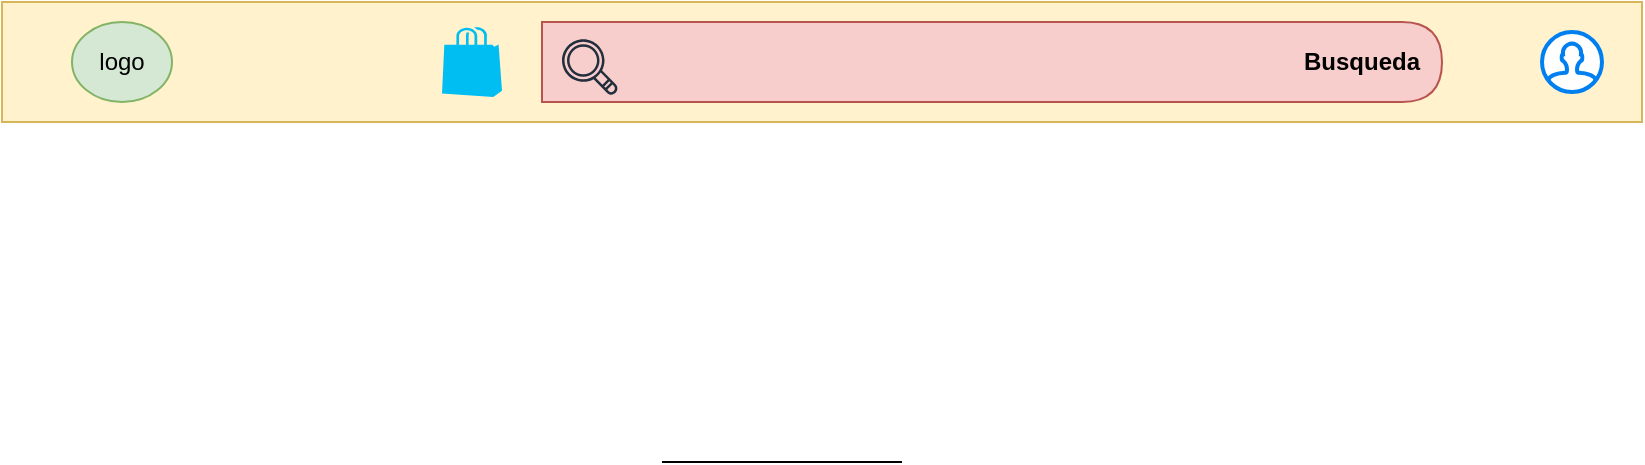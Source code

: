 <mxfile version="21.6.2" type="github">
  <diagram name="Página-1" id="2y5C5awGx7r07g59Db29">
    <mxGraphModel dx="880" dy="514" grid="1" gridSize="10" guides="1" tooltips="1" connect="1" arrows="1" fold="1" page="1" pageScale="1" pageWidth="827" pageHeight="1169" math="0" shadow="0">
      <root>
        <mxCell id="0" />
        <mxCell id="1" parent="0" />
        <mxCell id="eM6mYcKn4AY1nrG-l5ZO-22" value="" style="group" vertex="1" connectable="0" parent="1">
          <mxGeometry width="820" height="60" as="geometry" />
        </mxCell>
        <mxCell id="eM6mYcKn4AY1nrG-l5ZO-5" value="" style="rounded=0;whiteSpace=wrap;html=1;fillColor=#fff2cc;strokeColor=#d6b656;" vertex="1" parent="eM6mYcKn4AY1nrG-l5ZO-22">
          <mxGeometry width="820" height="60" as="geometry" />
        </mxCell>
        <mxCell id="eM6mYcKn4AY1nrG-l5ZO-4" value="&lt;font style=&quot;vertical-align: inherit;&quot;&gt;&lt;font style=&quot;vertical-align: inherit;&quot;&gt;logo&lt;/font&gt;&lt;/font&gt;" style="ellipse;whiteSpace=wrap;html=1;align=center;fillColor=#d5e8d4;strokeColor=#82b366;" vertex="1" parent="eM6mYcKn4AY1nrG-l5ZO-22">
          <mxGeometry x="35" y="10" width="50" height="40" as="geometry" />
        </mxCell>
        <mxCell id="eM6mYcKn4AY1nrG-l5ZO-8" value="" style="shape=delay;whiteSpace=wrap;html=1;strokeColor=#b85450;shadow=0;fillColor=#f8cecc;" vertex="1" parent="eM6mYcKn4AY1nrG-l5ZO-22">
          <mxGeometry x="270" y="10" width="450" height="40" as="geometry" />
        </mxCell>
        <mxCell id="eM6mYcKn4AY1nrG-l5ZO-12" value="" style="sketch=0;outlineConnect=0;fontColor=#232F3E;gradientColor=none;fillColor=#232F3D;strokeColor=none;dashed=0;verticalLabelPosition=bottom;verticalAlign=top;align=center;html=1;fontSize=12;fontStyle=0;aspect=fixed;pointerEvents=1;shape=mxgraph.aws4.magnifying_glass;" vertex="1" parent="eM6mYcKn4AY1nrG-l5ZO-22">
          <mxGeometry x="280" y="18.5" width="28" height="28" as="geometry" />
        </mxCell>
        <mxCell id="eM6mYcKn4AY1nrG-l5ZO-14" value="" style="html=1;verticalLabelPosition=bottom;align=center;labelBackgroundColor=#ffffff;verticalAlign=top;strokeWidth=2;strokeColor=#0080F0;shadow=0;dashed=0;shape=mxgraph.ios7.icons.user;" vertex="1" parent="eM6mYcKn4AY1nrG-l5ZO-22">
          <mxGeometry x="770" y="15" width="30" height="30" as="geometry" />
        </mxCell>
        <mxCell id="eM6mYcKn4AY1nrG-l5ZO-21" value="" style="verticalLabelPosition=bottom;html=1;verticalAlign=top;align=center;strokeColor=none;fillColor=#00BEF2;shape=mxgraph.azure.azure_marketplace;" vertex="1" parent="eM6mYcKn4AY1nrG-l5ZO-22">
          <mxGeometry x="220" y="12.5" width="30" height="35" as="geometry" />
        </mxCell>
        <mxCell id="eM6mYcKn4AY1nrG-l5ZO-42" value="&lt;font face=&quot;Helvetica&quot;&gt;Busqueda&lt;/font&gt;" style="text;html=1;strokeColor=none;fillColor=none;align=center;verticalAlign=middle;whiteSpace=wrap;rounded=0;fontStyle=1;labelPosition=center;verticalLabelPosition=middle;fontFamily=Times New Roman;" vertex="1" parent="eM6mYcKn4AY1nrG-l5ZO-22">
          <mxGeometry x="650" y="15" width="60" height="30" as="geometry" />
        </mxCell>
        <mxCell id="eM6mYcKn4AY1nrG-l5ZO-43" value="" style="verticalLabelPosition=bottom;verticalAlign=top;html=1;shape=mxgraph.basic.rect;fillColor2=none;strokeWidth=1;size=20;indent=5;right=0;bottom=1;left=0;top=0;" vertex="1" parent="1">
          <mxGeometry x="330" y="170" width="120" height="60" as="geometry" />
        </mxCell>
      </root>
    </mxGraphModel>
  </diagram>
</mxfile>
